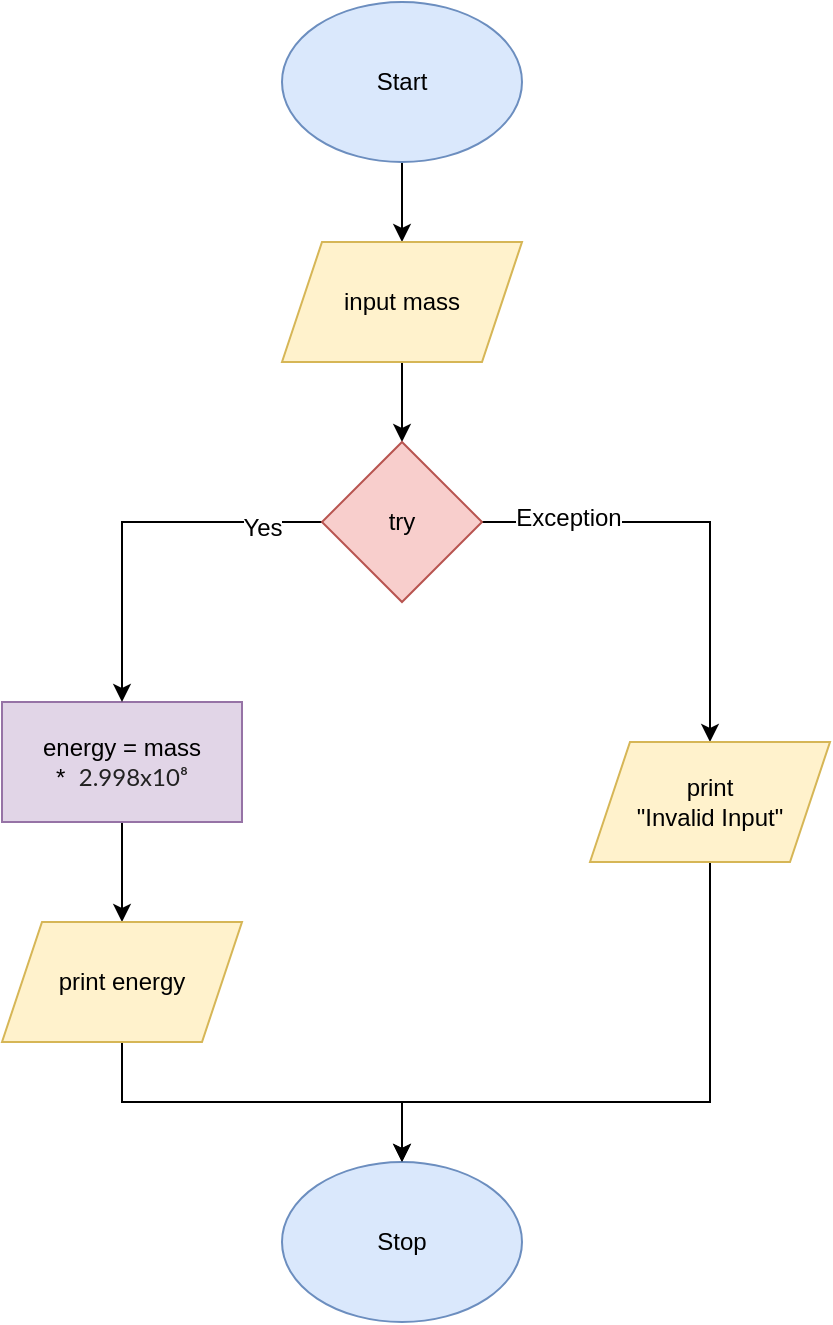 <mxfile>
    <diagram id="BSvC3ztuYlczGZ5hfY6Q" name="Page-1">
        <mxGraphModel dx="699" dy="660" grid="1" gridSize="10" guides="1" tooltips="1" connect="1" arrows="1" fold="1" page="1" pageScale="1" pageWidth="827" pageHeight="1169" math="0" shadow="0">
            <root>
                <mxCell id="0"/>
                <mxCell id="1" parent="0"/>
                <mxCell id="4" style="edgeStyle=orthogonalEdgeStyle;html=1;exitX=0.5;exitY=1;exitDx=0;exitDy=0;entryX=0.5;entryY=0;entryDx=0;entryDy=0;" edge="1" parent="1" source="2" target="3">
                    <mxGeometry relative="1" as="geometry"/>
                </mxCell>
                <mxCell id="2" value="Start" style="ellipse;whiteSpace=wrap;html=1;fillColor=#dae8fc;strokeColor=#6c8ebf;" vertex="1" parent="1">
                    <mxGeometry x="200" y="40" width="120" height="80" as="geometry"/>
                </mxCell>
                <mxCell id="8" style="edgeStyle=orthogonalEdgeStyle;html=1;exitX=0.5;exitY=1;exitDx=0;exitDy=0;entryX=0.5;entryY=0;entryDx=0;entryDy=0;fontSize=12;" edge="1" parent="1" source="3" target="6">
                    <mxGeometry relative="1" as="geometry"/>
                </mxCell>
                <mxCell id="3" value="input mass" style="shape=parallelogram;perimeter=parallelogramPerimeter;whiteSpace=wrap;html=1;fixedSize=1;fillColor=#fff2cc;strokeColor=#d6b656;" vertex="1" parent="1">
                    <mxGeometry x="200" y="160" width="120" height="60" as="geometry"/>
                </mxCell>
                <mxCell id="13" style="edgeStyle=orthogonalEdgeStyle;rounded=0;html=1;exitX=0.5;exitY=1;exitDx=0;exitDy=0;entryX=0.5;entryY=0;entryDx=0;entryDy=0;fontSize=12;" edge="1" parent="1" source="5" target="12">
                    <mxGeometry relative="1" as="geometry"/>
                </mxCell>
                <mxCell id="5" value="energy = mass &lt;font style=&quot;font-size: 12px&quot;&gt;*&amp;nbsp;&amp;nbsp;&lt;span style=&quot;color: rgb(33 , 33 , 33) ; font-family: &amp;#34;lato&amp;#34; , sans-serif ; text-align: left&quot;&gt;2.998x10⁸&lt;/span&gt;&lt;/font&gt;&lt;span style=&quot;color: rgba(0 , 0 , 0 , 0) ; font-family: monospace ; font-size: 0px&quot;&gt;%3CmxGraphModel%3E%3Croot%3E%3CmxCell%20id%3D%220%22%2F%3E%3CmxCell%20id%3D%221%22%20parent%3D%220%22%2F%3E%3CmxCell%20id%3D%222%22%20value%3D%22energy%20%3D%20mass%20*%26amp%3Bnbsp%3B%26lt%3Bspan%20style%3D%26quot%3Bcolor%3A%20rgb(33%20%2C%2033%20%2C%2033)%20%3B%20font-family%3A%20%26amp%3B%2334%3Blato%26amp%3B%2334%3B%20%2C%20sans-serif%20%3B%20font-size%3A%2014.667px%20%3B%20text-align%3A%20left%26quot%3B%26gt%3B2.998x10%E2%81%B8%26lt%3B%2Fspan%26gt%3B%22%20style%3D%22rounded%3D0%3BwhiteSpace%3Dwrap%3Bhtml%3D1%3B%22%20vertex%3D%221%22%20parent%3D%221%22%3E%3CmxGeometry%20x%3D%22200%22%20y%3D%22310%22%20width%3D%22120%22%20height%3D%2260%22%20as%3D%22geometry%22%2F%3E%3C%2FmxCell%3E%3C%2Froot%3E%3C%2FmxGraphModel%3E&lt;/span&gt;" style="rounded=0;whiteSpace=wrap;html=1;fillColor=#e1d5e7;strokeColor=#9673a6;" vertex="1" parent="1">
                    <mxGeometry x="60" y="390" width="120" height="60" as="geometry"/>
                </mxCell>
                <mxCell id="9" style="edgeStyle=orthogonalEdgeStyle;html=1;exitX=0;exitY=0.5;exitDx=0;exitDy=0;fontSize=12;rounded=0;" edge="1" parent="1" source="6" target="5">
                    <mxGeometry relative="1" as="geometry"/>
                </mxCell>
                <mxCell id="10" value="Yes" style="edgeLabel;html=1;align=center;verticalAlign=middle;resizable=0;points=[];fontSize=12;" vertex="1" connectable="0" parent="9">
                    <mxGeometry x="-0.684" y="3" relative="1" as="geometry">
                        <mxPoint as="offset"/>
                    </mxGeometry>
                </mxCell>
                <mxCell id="17" style="edgeStyle=orthogonalEdgeStyle;rounded=0;html=1;exitX=1;exitY=0.5;exitDx=0;exitDy=0;entryX=0.5;entryY=0;entryDx=0;entryDy=0;fontSize=12;" edge="1" parent="1" source="6" target="16">
                    <mxGeometry relative="1" as="geometry"/>
                </mxCell>
                <mxCell id="19" value="Exception" style="edgeLabel;html=1;align=center;verticalAlign=middle;resizable=0;points=[];fontSize=12;" vertex="1" connectable="0" parent="17">
                    <mxGeometry x="-0.619" y="2" relative="1" as="geometry">
                        <mxPoint as="offset"/>
                    </mxGeometry>
                </mxCell>
                <mxCell id="6" value="try" style="rhombus;whiteSpace=wrap;html=1;fontSize=12;fillColor=#f8cecc;strokeColor=#b85450;" vertex="1" parent="1">
                    <mxGeometry x="220" y="260" width="80" height="80" as="geometry"/>
                </mxCell>
                <mxCell id="15" style="edgeStyle=orthogonalEdgeStyle;rounded=0;html=1;exitX=0.5;exitY=1;exitDx=0;exitDy=0;fontSize=12;" edge="1" parent="1" source="12" target="14">
                    <mxGeometry relative="1" as="geometry"/>
                </mxCell>
                <mxCell id="12" value="print energy" style="shape=parallelogram;perimeter=parallelogramPerimeter;whiteSpace=wrap;html=1;fixedSize=1;fontSize=12;fillColor=#fff2cc;strokeColor=#d6b656;" vertex="1" parent="1">
                    <mxGeometry x="60" y="500" width="120" height="60" as="geometry"/>
                </mxCell>
                <mxCell id="14" value="Stop" style="ellipse;whiteSpace=wrap;html=1;fontSize=12;fillColor=#dae8fc;strokeColor=#6c8ebf;" vertex="1" parent="1">
                    <mxGeometry x="200" y="620" width="120" height="80" as="geometry"/>
                </mxCell>
                <mxCell id="18" style="edgeStyle=orthogonalEdgeStyle;rounded=0;html=1;exitX=0.5;exitY=1;exitDx=0;exitDy=0;entryX=0.5;entryY=0;entryDx=0;entryDy=0;fontSize=12;" edge="1" parent="1" source="16" target="14">
                    <mxGeometry relative="1" as="geometry">
                        <Array as="points">
                            <mxPoint x="414" y="590"/>
                            <mxPoint x="260" y="590"/>
                        </Array>
                    </mxGeometry>
                </mxCell>
                <mxCell id="16" value="print &lt;br&gt;&quot;Invalid Input&quot;" style="shape=parallelogram;perimeter=parallelogramPerimeter;whiteSpace=wrap;html=1;fixedSize=1;fontSize=12;fillColor=#fff2cc;strokeColor=#d6b656;" vertex="1" parent="1">
                    <mxGeometry x="354" y="410" width="120" height="60" as="geometry"/>
                </mxCell>
            </root>
        </mxGraphModel>
    </diagram>
</mxfile>